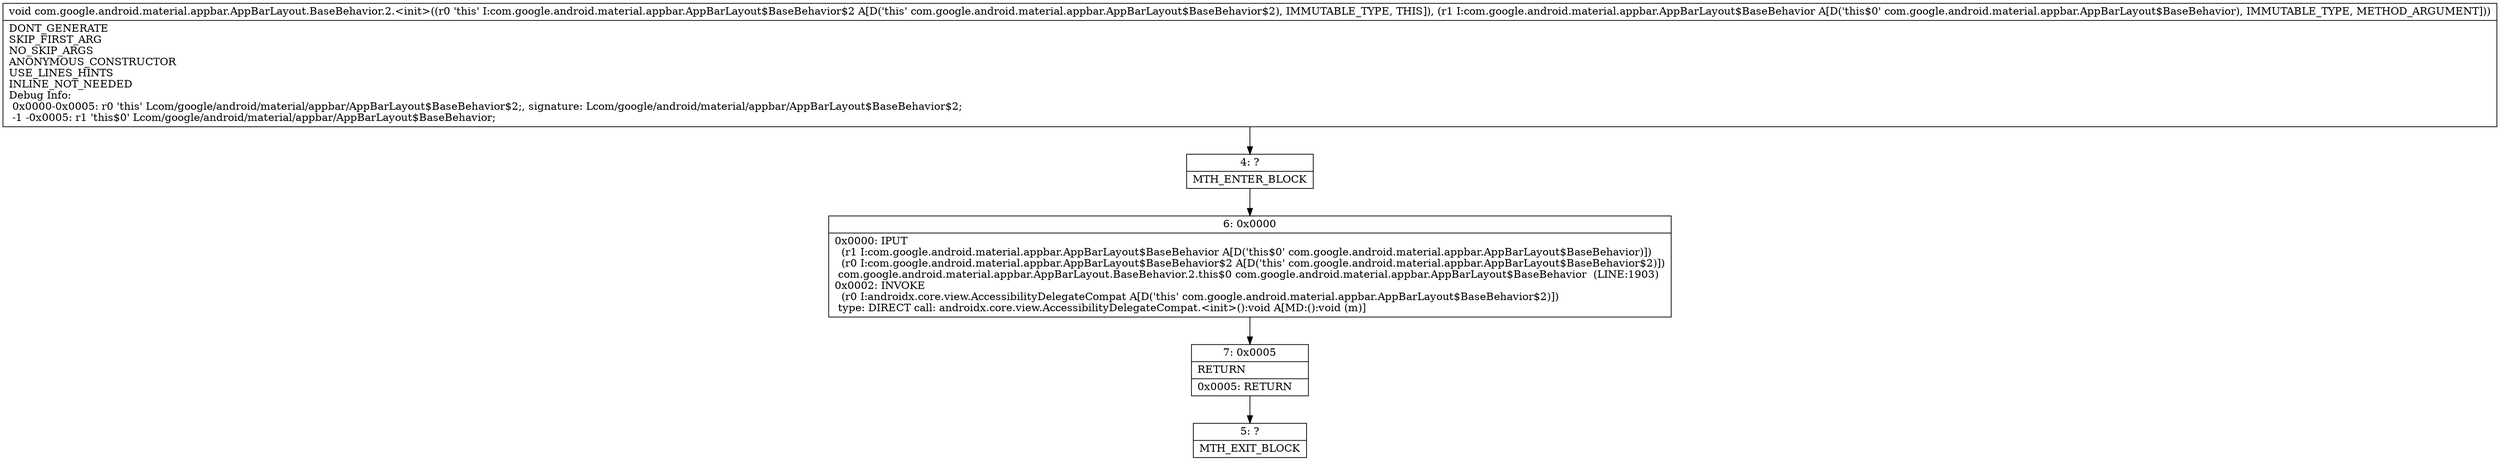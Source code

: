 digraph "CFG forcom.google.android.material.appbar.AppBarLayout.BaseBehavior.2.\<init\>(Lcom\/google\/android\/material\/appbar\/AppBarLayout$BaseBehavior;)V" {
Node_4 [shape=record,label="{4\:\ ?|MTH_ENTER_BLOCK\l}"];
Node_6 [shape=record,label="{6\:\ 0x0000|0x0000: IPUT  \l  (r1 I:com.google.android.material.appbar.AppBarLayout$BaseBehavior A[D('this$0' com.google.android.material.appbar.AppBarLayout$BaseBehavior)])\l  (r0 I:com.google.android.material.appbar.AppBarLayout$BaseBehavior$2 A[D('this' com.google.android.material.appbar.AppBarLayout$BaseBehavior$2)])\l com.google.android.material.appbar.AppBarLayout.BaseBehavior.2.this$0 com.google.android.material.appbar.AppBarLayout$BaseBehavior  (LINE:1903)\l0x0002: INVOKE  \l  (r0 I:androidx.core.view.AccessibilityDelegateCompat A[D('this' com.google.android.material.appbar.AppBarLayout$BaseBehavior$2)])\l type: DIRECT call: androidx.core.view.AccessibilityDelegateCompat.\<init\>():void A[MD:():void (m)]\l}"];
Node_7 [shape=record,label="{7\:\ 0x0005|RETURN\l|0x0005: RETURN   \l}"];
Node_5 [shape=record,label="{5\:\ ?|MTH_EXIT_BLOCK\l}"];
MethodNode[shape=record,label="{void com.google.android.material.appbar.AppBarLayout.BaseBehavior.2.\<init\>((r0 'this' I:com.google.android.material.appbar.AppBarLayout$BaseBehavior$2 A[D('this' com.google.android.material.appbar.AppBarLayout$BaseBehavior$2), IMMUTABLE_TYPE, THIS]), (r1 I:com.google.android.material.appbar.AppBarLayout$BaseBehavior A[D('this$0' com.google.android.material.appbar.AppBarLayout$BaseBehavior), IMMUTABLE_TYPE, METHOD_ARGUMENT]))  | DONT_GENERATE\lSKIP_FIRST_ARG\lNO_SKIP_ARGS\lANONYMOUS_CONSTRUCTOR\lUSE_LINES_HINTS\lINLINE_NOT_NEEDED\lDebug Info:\l  0x0000\-0x0005: r0 'this' Lcom\/google\/android\/material\/appbar\/AppBarLayout$BaseBehavior$2;, signature: Lcom\/google\/android\/material\/appbar\/AppBarLayout$BaseBehavior$2;\l  \-1 \-0x0005: r1 'this$0' Lcom\/google\/android\/material\/appbar\/AppBarLayout$BaseBehavior;\l}"];
MethodNode -> Node_4;Node_4 -> Node_6;
Node_6 -> Node_7;
Node_7 -> Node_5;
}

